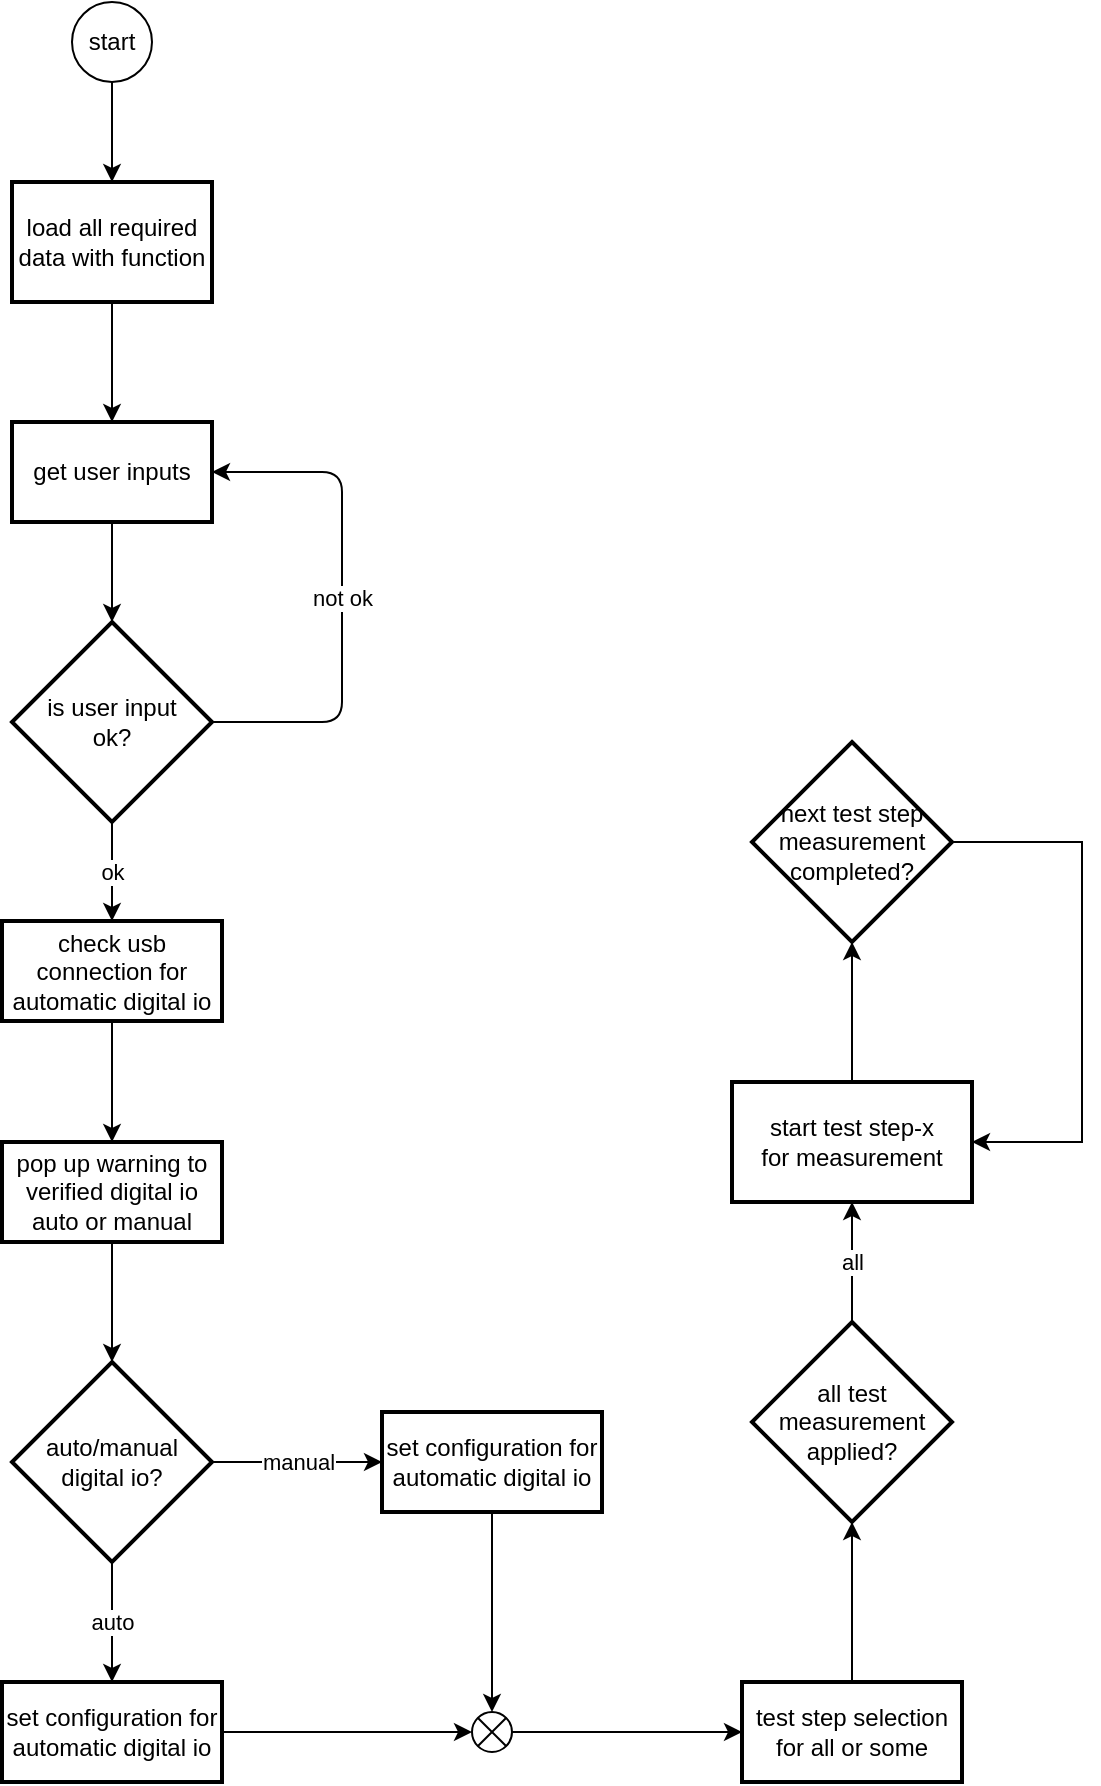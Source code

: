 <mxfile version="14.8.1" type="github">
  <diagram id="z8RYeGYIjc0KMRlBRthc" name="Page-1">
    <mxGraphModel dx="1422" dy="882" grid="1" gridSize="10" guides="1" tooltips="1" connect="1" arrows="1" fold="1" page="1" pageScale="1" pageWidth="827" pageHeight="1169" math="0" shadow="0">
      <root>
        <mxCell id="0" />
        <mxCell id="1" parent="0" />
        <mxCell id="ofNI_tSjx9QzNaKV6KWY-3" style="edgeStyle=orthogonalEdgeStyle;orthogonalLoop=1;jettySize=auto;html=1;entryX=0.5;entryY=0;entryDx=0;entryDy=0;" edge="1" parent="1" source="ofNI_tSjx9QzNaKV6KWY-1" target="ofNI_tSjx9QzNaKV6KWY-2">
          <mxGeometry relative="1" as="geometry" />
        </mxCell>
        <mxCell id="ofNI_tSjx9QzNaKV6KWY-1" value="start" style="ellipse;whiteSpace=wrap;html=1;aspect=fixed;" vertex="1" parent="1">
          <mxGeometry x="145" y="100" width="40" height="40" as="geometry" />
        </mxCell>
        <mxCell id="ofNI_tSjx9QzNaKV6KWY-13" style="edgeStyle=orthogonalEdgeStyle;orthogonalLoop=1;jettySize=auto;html=1;entryX=0.5;entryY=0;entryDx=0;entryDy=0;" edge="1" parent="1" source="ofNI_tSjx9QzNaKV6KWY-2" target="ofNI_tSjx9QzNaKV6KWY-10">
          <mxGeometry relative="1" as="geometry" />
        </mxCell>
        <mxCell id="ofNI_tSjx9QzNaKV6KWY-2" value="load all required data with function" style="whiteSpace=wrap;html=1;absoluteArcSize=1;arcSize=14;strokeWidth=2;" vertex="1" parent="1">
          <mxGeometry x="115" y="190" width="100" height="60" as="geometry" />
        </mxCell>
        <mxCell id="ofNI_tSjx9QzNaKV6KWY-15" style="edgeStyle=orthogonalEdgeStyle;orthogonalLoop=1;jettySize=auto;html=1;entryX=0.5;entryY=0;entryDx=0;entryDy=0;entryPerimeter=0;" edge="1" parent="1" source="ofNI_tSjx9QzNaKV6KWY-10" target="ofNI_tSjx9QzNaKV6KWY-14">
          <mxGeometry relative="1" as="geometry" />
        </mxCell>
        <mxCell id="ofNI_tSjx9QzNaKV6KWY-10" value="get user inputs" style="whiteSpace=wrap;html=1;absoluteArcSize=1;arcSize=14;strokeWidth=2;" vertex="1" parent="1">
          <mxGeometry x="115" y="310" width="100" height="50" as="geometry" />
        </mxCell>
        <mxCell id="ofNI_tSjx9QzNaKV6KWY-17" value="not ok" style="edgeStyle=orthogonalEdgeStyle;orthogonalLoop=1;jettySize=auto;html=1;exitX=1;exitY=0.5;exitDx=0;exitDy=0;exitPerimeter=0;entryX=1;entryY=0.5;entryDx=0;entryDy=0;" edge="1" parent="1" source="ofNI_tSjx9QzNaKV6KWY-14" target="ofNI_tSjx9QzNaKV6KWY-10">
          <mxGeometry relative="1" as="geometry">
            <Array as="points">
              <mxPoint x="280" y="460" />
              <mxPoint x="280" y="335" />
            </Array>
          </mxGeometry>
        </mxCell>
        <mxCell id="ofNI_tSjx9QzNaKV6KWY-20" value="ok" style="edgeStyle=orthogonalEdgeStyle;rounded=0;orthogonalLoop=1;jettySize=auto;html=1;entryX=0.5;entryY=0;entryDx=0;entryDy=0;" edge="1" parent="1" source="ofNI_tSjx9QzNaKV6KWY-14" target="ofNI_tSjx9QzNaKV6KWY-19">
          <mxGeometry relative="1" as="geometry" />
        </mxCell>
        <mxCell id="ofNI_tSjx9QzNaKV6KWY-14" value="is user input &lt;br&gt;ok?" style="strokeWidth=2;html=1;shape=mxgraph.flowchart.decision;whiteSpace=wrap;" vertex="1" parent="1">
          <mxGeometry x="115" y="410" width="100" height="100" as="geometry" />
        </mxCell>
        <mxCell id="ofNI_tSjx9QzNaKV6KWY-22" style="edgeStyle=orthogonalEdgeStyle;rounded=0;orthogonalLoop=1;jettySize=auto;html=1;entryX=0.5;entryY=0;entryDx=0;entryDy=0;" edge="1" parent="1" source="ofNI_tSjx9QzNaKV6KWY-19" target="ofNI_tSjx9QzNaKV6KWY-21">
          <mxGeometry relative="1" as="geometry" />
        </mxCell>
        <mxCell id="ofNI_tSjx9QzNaKV6KWY-19" value="check usb connection for automatic digital io" style="whiteSpace=wrap;html=1;absoluteArcSize=1;arcSize=14;strokeWidth=2;align=center;" vertex="1" parent="1">
          <mxGeometry x="110" y="559.5" width="110" height="50" as="geometry" />
        </mxCell>
        <mxCell id="ofNI_tSjx9QzNaKV6KWY-33" style="edgeStyle=orthogonalEdgeStyle;rounded=0;orthogonalLoop=1;jettySize=auto;html=1;entryX=0.5;entryY=0;entryDx=0;entryDy=0;entryPerimeter=0;" edge="1" parent="1" source="ofNI_tSjx9QzNaKV6KWY-21" target="ofNI_tSjx9QzNaKV6KWY-32">
          <mxGeometry relative="1" as="geometry" />
        </mxCell>
        <mxCell id="ofNI_tSjx9QzNaKV6KWY-21" value="pop up warning to verified digital io auto or manual" style="whiteSpace=wrap;html=1;absoluteArcSize=1;arcSize=14;strokeWidth=2;align=center;" vertex="1" parent="1">
          <mxGeometry x="110" y="670" width="110" height="50" as="geometry" />
        </mxCell>
        <mxCell id="ofNI_tSjx9QzNaKV6KWY-47" style="edgeStyle=orthogonalEdgeStyle;rounded=0;orthogonalLoop=1;jettySize=auto;html=1;exitX=0.5;exitY=0;exitDx=0;exitDy=0;entryX=0.5;entryY=1;entryDx=0;entryDy=0;entryPerimeter=0;" edge="1" parent="1" source="ofNI_tSjx9QzNaKV6KWY-23" target="ofNI_tSjx9QzNaKV6KWY-28">
          <mxGeometry relative="1" as="geometry" />
        </mxCell>
        <mxCell id="ofNI_tSjx9QzNaKV6KWY-23" value="test step selection&lt;br&gt;for all or some" style="whiteSpace=wrap;html=1;absoluteArcSize=1;arcSize=14;strokeWidth=2;align=center;" vertex="1" parent="1">
          <mxGeometry x="480" y="940" width="110" height="50" as="geometry" />
        </mxCell>
        <mxCell id="ofNI_tSjx9QzNaKV6KWY-48" value="all" style="edgeStyle=orthogonalEdgeStyle;rounded=0;orthogonalLoop=1;jettySize=auto;html=1;exitX=0.5;exitY=0;exitDx=0;exitDy=0;exitPerimeter=0;entryX=0.5;entryY=1;entryDx=0;entryDy=0;" edge="1" parent="1" source="ofNI_tSjx9QzNaKV6KWY-28" target="ofNI_tSjx9QzNaKV6KWY-30">
          <mxGeometry relative="1" as="geometry" />
        </mxCell>
        <mxCell id="ofNI_tSjx9QzNaKV6KWY-28" value="all test measurement applied?" style="strokeWidth=2;html=1;shape=mxgraph.flowchart.decision;whiteSpace=wrap;" vertex="1" parent="1">
          <mxGeometry x="485" y="760" width="100" height="100" as="geometry" />
        </mxCell>
        <mxCell id="ofNI_tSjx9QzNaKV6KWY-51" style="edgeStyle=orthogonalEdgeStyle;rounded=0;orthogonalLoop=1;jettySize=auto;html=1;exitX=0.5;exitY=0;exitDx=0;exitDy=0;entryX=0.5;entryY=1;entryDx=0;entryDy=0;entryPerimeter=0;" edge="1" parent="1" source="ofNI_tSjx9QzNaKV6KWY-30" target="ofNI_tSjx9QzNaKV6KWY-50">
          <mxGeometry relative="1" as="geometry" />
        </mxCell>
        <mxCell id="ofNI_tSjx9QzNaKV6KWY-30" value="start test step-x&lt;br&gt;for measurement" style="whiteSpace=wrap;html=1;absoluteArcSize=1;arcSize=14;strokeWidth=2;align=center;" vertex="1" parent="1">
          <mxGeometry x="475" y="640" width="120" height="60" as="geometry" />
        </mxCell>
        <mxCell id="ofNI_tSjx9QzNaKV6KWY-35" value="auto" style="edgeStyle=orthogonalEdgeStyle;rounded=0;orthogonalLoop=1;jettySize=auto;html=1;entryX=0.5;entryY=0;entryDx=0;entryDy=0;" edge="1" parent="1" source="ofNI_tSjx9QzNaKV6KWY-32" target="ofNI_tSjx9QzNaKV6KWY-34">
          <mxGeometry relative="1" as="geometry" />
        </mxCell>
        <mxCell id="ofNI_tSjx9QzNaKV6KWY-37" value="manual" style="edgeStyle=orthogonalEdgeStyle;rounded=0;orthogonalLoop=1;jettySize=auto;html=1;" edge="1" parent="1" source="ofNI_tSjx9QzNaKV6KWY-32" target="ofNI_tSjx9QzNaKV6KWY-36">
          <mxGeometry relative="1" as="geometry" />
        </mxCell>
        <mxCell id="ofNI_tSjx9QzNaKV6KWY-32" value="auto/manual&lt;br&gt;digital io?" style="strokeWidth=2;html=1;shape=mxgraph.flowchart.decision;whiteSpace=wrap;" vertex="1" parent="1">
          <mxGeometry x="115" y="780" width="100" height="100" as="geometry" />
        </mxCell>
        <mxCell id="ofNI_tSjx9QzNaKV6KWY-43" style="edgeStyle=orthogonalEdgeStyle;rounded=0;orthogonalLoop=1;jettySize=auto;html=1;exitX=1;exitY=0.5;exitDx=0;exitDy=0;" edge="1" parent="1" source="ofNI_tSjx9QzNaKV6KWY-34" target="ofNI_tSjx9QzNaKV6KWY-41">
          <mxGeometry relative="1" as="geometry" />
        </mxCell>
        <mxCell id="ofNI_tSjx9QzNaKV6KWY-34" value="set configuration for automatic digital io" style="whiteSpace=wrap;html=1;absoluteArcSize=1;arcSize=14;strokeWidth=2;align=center;" vertex="1" parent="1">
          <mxGeometry x="110" y="940" width="110" height="50" as="geometry" />
        </mxCell>
        <mxCell id="ofNI_tSjx9QzNaKV6KWY-44" style="edgeStyle=orthogonalEdgeStyle;rounded=0;orthogonalLoop=1;jettySize=auto;html=1;entryX=0.5;entryY=0;entryDx=0;entryDy=0;entryPerimeter=0;" edge="1" parent="1" source="ofNI_tSjx9QzNaKV6KWY-36" target="ofNI_tSjx9QzNaKV6KWY-41">
          <mxGeometry relative="1" as="geometry" />
        </mxCell>
        <mxCell id="ofNI_tSjx9QzNaKV6KWY-36" value="set configuration for automatic digital io" style="whiteSpace=wrap;html=1;absoluteArcSize=1;arcSize=14;strokeWidth=2;align=center;" vertex="1" parent="1">
          <mxGeometry x="300" y="805" width="110" height="50" as="geometry" />
        </mxCell>
        <mxCell id="ofNI_tSjx9QzNaKV6KWY-46" style="edgeStyle=orthogonalEdgeStyle;rounded=0;orthogonalLoop=1;jettySize=auto;html=1;exitX=1;exitY=0.5;exitDx=0;exitDy=0;exitPerimeter=0;" edge="1" parent="1" source="ofNI_tSjx9QzNaKV6KWY-41" target="ofNI_tSjx9QzNaKV6KWY-23">
          <mxGeometry relative="1" as="geometry" />
        </mxCell>
        <mxCell id="ofNI_tSjx9QzNaKV6KWY-41" value="" style="verticalLabelPosition=bottom;verticalAlign=top;html=1;shape=mxgraph.flowchart.or;" vertex="1" parent="1">
          <mxGeometry x="345" y="955" width="20" height="20" as="geometry" />
        </mxCell>
        <mxCell id="ofNI_tSjx9QzNaKV6KWY-53" style="edgeStyle=orthogonalEdgeStyle;rounded=0;orthogonalLoop=1;jettySize=auto;html=1;exitX=1;exitY=0.5;exitDx=0;exitDy=0;exitPerimeter=0;entryX=1;entryY=0.5;entryDx=0;entryDy=0;" edge="1" parent="1" source="ofNI_tSjx9QzNaKV6KWY-50" target="ofNI_tSjx9QzNaKV6KWY-30">
          <mxGeometry relative="1" as="geometry">
            <Array as="points">
              <mxPoint x="650" y="520" />
              <mxPoint x="650" y="670" />
            </Array>
          </mxGeometry>
        </mxCell>
        <mxCell id="ofNI_tSjx9QzNaKV6KWY-50" value="next test step measurement&lt;br&gt;completed?" style="strokeWidth=2;html=1;shape=mxgraph.flowchart.decision;whiteSpace=wrap;" vertex="1" parent="1">
          <mxGeometry x="485" y="470" width="100" height="100" as="geometry" />
        </mxCell>
      </root>
    </mxGraphModel>
  </diagram>
</mxfile>
